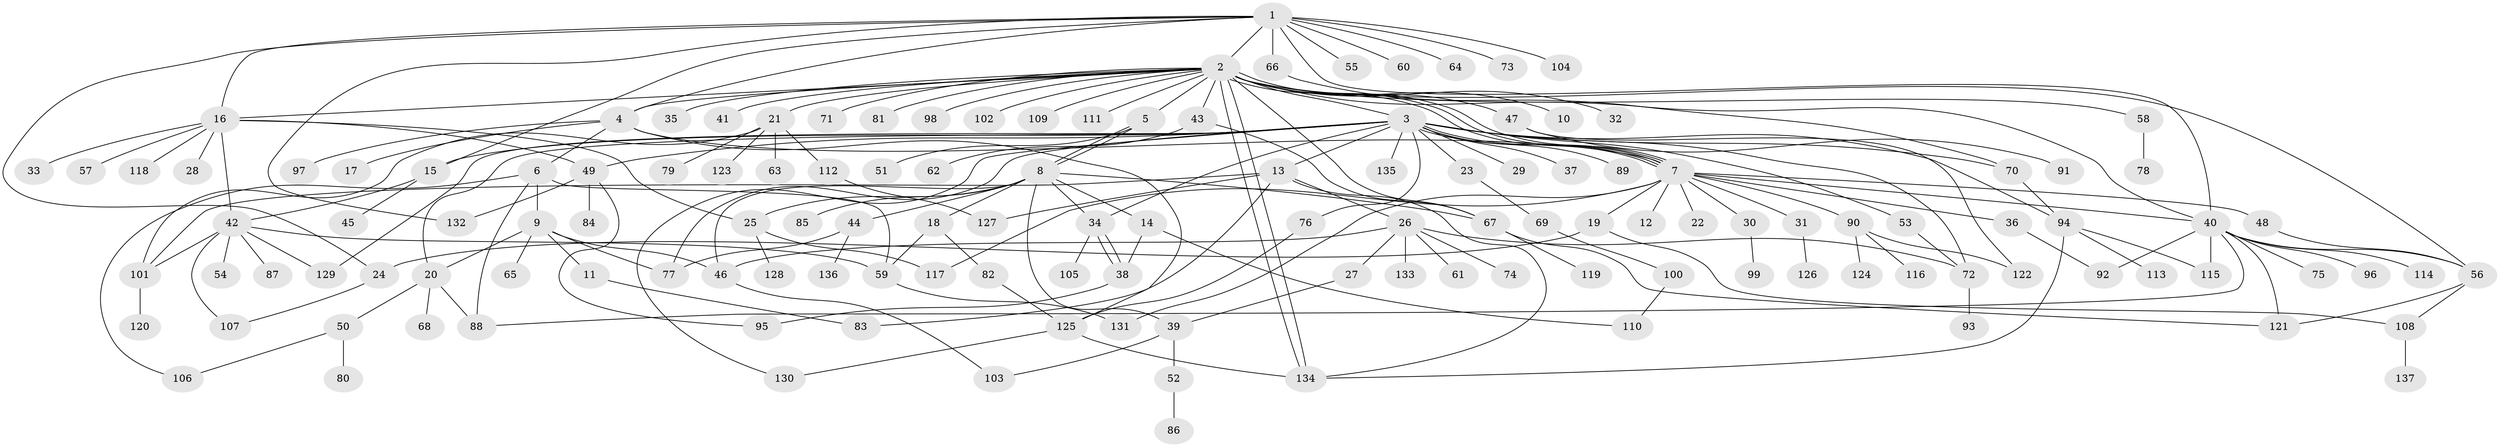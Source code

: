 // Generated by graph-tools (version 1.1) at 2025/14/03/09/25 04:14:21]
// undirected, 137 vertices, 198 edges
graph export_dot {
graph [start="1"]
  node [color=gray90,style=filled];
  1;
  2;
  3;
  4;
  5;
  6;
  7;
  8;
  9;
  10;
  11;
  12;
  13;
  14;
  15;
  16;
  17;
  18;
  19;
  20;
  21;
  22;
  23;
  24;
  25;
  26;
  27;
  28;
  29;
  30;
  31;
  32;
  33;
  34;
  35;
  36;
  37;
  38;
  39;
  40;
  41;
  42;
  43;
  44;
  45;
  46;
  47;
  48;
  49;
  50;
  51;
  52;
  53;
  54;
  55;
  56;
  57;
  58;
  59;
  60;
  61;
  62;
  63;
  64;
  65;
  66;
  67;
  68;
  69;
  70;
  71;
  72;
  73;
  74;
  75;
  76;
  77;
  78;
  79;
  80;
  81;
  82;
  83;
  84;
  85;
  86;
  87;
  88;
  89;
  90;
  91;
  92;
  93;
  94;
  95;
  96;
  97;
  98;
  99;
  100;
  101;
  102;
  103;
  104;
  105;
  106;
  107;
  108;
  109;
  110;
  111;
  112;
  113;
  114;
  115;
  116;
  117;
  118;
  119;
  120;
  121;
  122;
  123;
  124;
  125;
  126;
  127;
  128;
  129;
  130;
  131;
  132;
  133;
  134;
  135;
  136;
  137;
  1 -- 2;
  1 -- 4;
  1 -- 15;
  1 -- 16;
  1 -- 24;
  1 -- 40;
  1 -- 55;
  1 -- 60;
  1 -- 64;
  1 -- 66;
  1 -- 73;
  1 -- 104;
  1 -- 132;
  2 -- 3;
  2 -- 4;
  2 -- 5;
  2 -- 7;
  2 -- 7;
  2 -- 7;
  2 -- 10;
  2 -- 16;
  2 -- 21;
  2 -- 32;
  2 -- 35;
  2 -- 40;
  2 -- 41;
  2 -- 43;
  2 -- 47;
  2 -- 56;
  2 -- 58;
  2 -- 67;
  2 -- 71;
  2 -- 81;
  2 -- 98;
  2 -- 102;
  2 -- 109;
  2 -- 111;
  2 -- 134;
  2 -- 134;
  3 -- 7;
  3 -- 7;
  3 -- 13;
  3 -- 15;
  3 -- 20;
  3 -- 23;
  3 -- 29;
  3 -- 34;
  3 -- 37;
  3 -- 49;
  3 -- 53;
  3 -- 70;
  3 -- 72;
  3 -- 76;
  3 -- 77;
  3 -- 89;
  3 -- 94;
  3 -- 129;
  3 -- 130;
  3 -- 135;
  4 -- 6;
  4 -- 7;
  4 -- 17;
  4 -- 97;
  4 -- 125;
  5 -- 8;
  5 -- 8;
  5 -- 51;
  6 -- 9;
  6 -- 59;
  6 -- 88;
  6 -- 106;
  7 -- 12;
  7 -- 19;
  7 -- 22;
  7 -- 30;
  7 -- 31;
  7 -- 36;
  7 -- 40;
  7 -- 48;
  7 -- 90;
  7 -- 117;
  7 -- 131;
  8 -- 14;
  8 -- 18;
  8 -- 25;
  8 -- 34;
  8 -- 39;
  8 -- 44;
  8 -- 46;
  8 -- 67;
  8 -- 85;
  9 -- 11;
  9 -- 20;
  9 -- 46;
  9 -- 65;
  9 -- 77;
  11 -- 83;
  13 -- 26;
  13 -- 83;
  13 -- 101;
  13 -- 127;
  13 -- 134;
  14 -- 38;
  14 -- 110;
  15 -- 42;
  15 -- 45;
  16 -- 25;
  16 -- 28;
  16 -- 33;
  16 -- 42;
  16 -- 49;
  16 -- 57;
  16 -- 118;
  18 -- 59;
  18 -- 82;
  19 -- 24;
  19 -- 108;
  20 -- 50;
  20 -- 68;
  20 -- 88;
  21 -- 63;
  21 -- 79;
  21 -- 101;
  21 -- 112;
  21 -- 123;
  23 -- 69;
  24 -- 107;
  25 -- 117;
  25 -- 128;
  26 -- 27;
  26 -- 46;
  26 -- 61;
  26 -- 72;
  26 -- 74;
  26 -- 133;
  27 -- 39;
  30 -- 99;
  31 -- 126;
  34 -- 38;
  34 -- 38;
  34 -- 105;
  36 -- 92;
  38 -- 95;
  39 -- 52;
  39 -- 103;
  40 -- 56;
  40 -- 75;
  40 -- 88;
  40 -- 92;
  40 -- 96;
  40 -- 114;
  40 -- 115;
  40 -- 121;
  42 -- 54;
  42 -- 59;
  42 -- 87;
  42 -- 101;
  42 -- 107;
  42 -- 129;
  43 -- 62;
  43 -- 67;
  44 -- 77;
  44 -- 136;
  46 -- 103;
  47 -- 91;
  47 -- 122;
  48 -- 56;
  49 -- 84;
  49 -- 95;
  49 -- 132;
  50 -- 80;
  50 -- 106;
  52 -- 86;
  53 -- 72;
  56 -- 108;
  56 -- 121;
  58 -- 78;
  59 -- 131;
  66 -- 70;
  67 -- 119;
  67 -- 121;
  69 -- 100;
  70 -- 94;
  72 -- 93;
  76 -- 125;
  82 -- 125;
  90 -- 116;
  90 -- 122;
  90 -- 124;
  94 -- 113;
  94 -- 115;
  94 -- 134;
  100 -- 110;
  101 -- 120;
  108 -- 137;
  112 -- 127;
  125 -- 130;
  125 -- 134;
}
